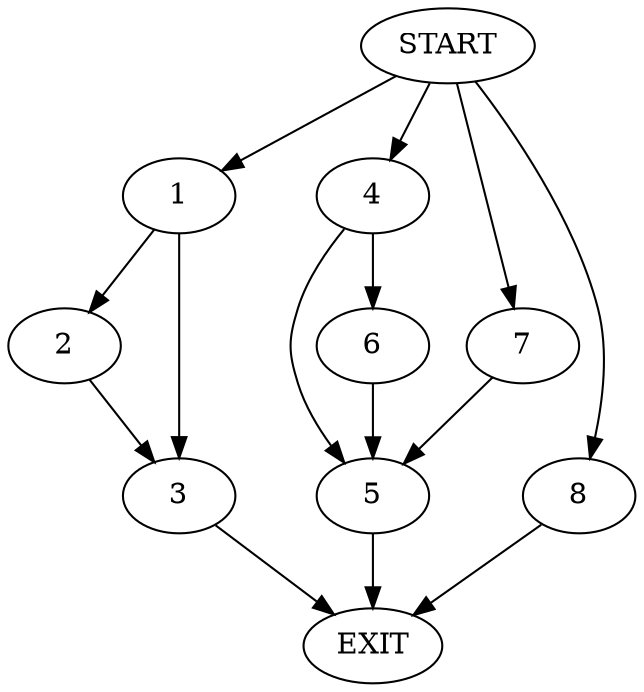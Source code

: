 digraph {
0 [label="START"];
1;
2;
3;
4;
5;
6;
7;
8;
9 [label="EXIT"];
0 -> 1;
1 -> 2;
1 -> 3;
2 -> 3;
3 -> 9;
0 -> 4;
4 -> 5;
4 -> 6;
5 -> 9;
6 -> 5;
0 -> 7;
7 -> 5;
0 -> 8;
8 -> 9;
}